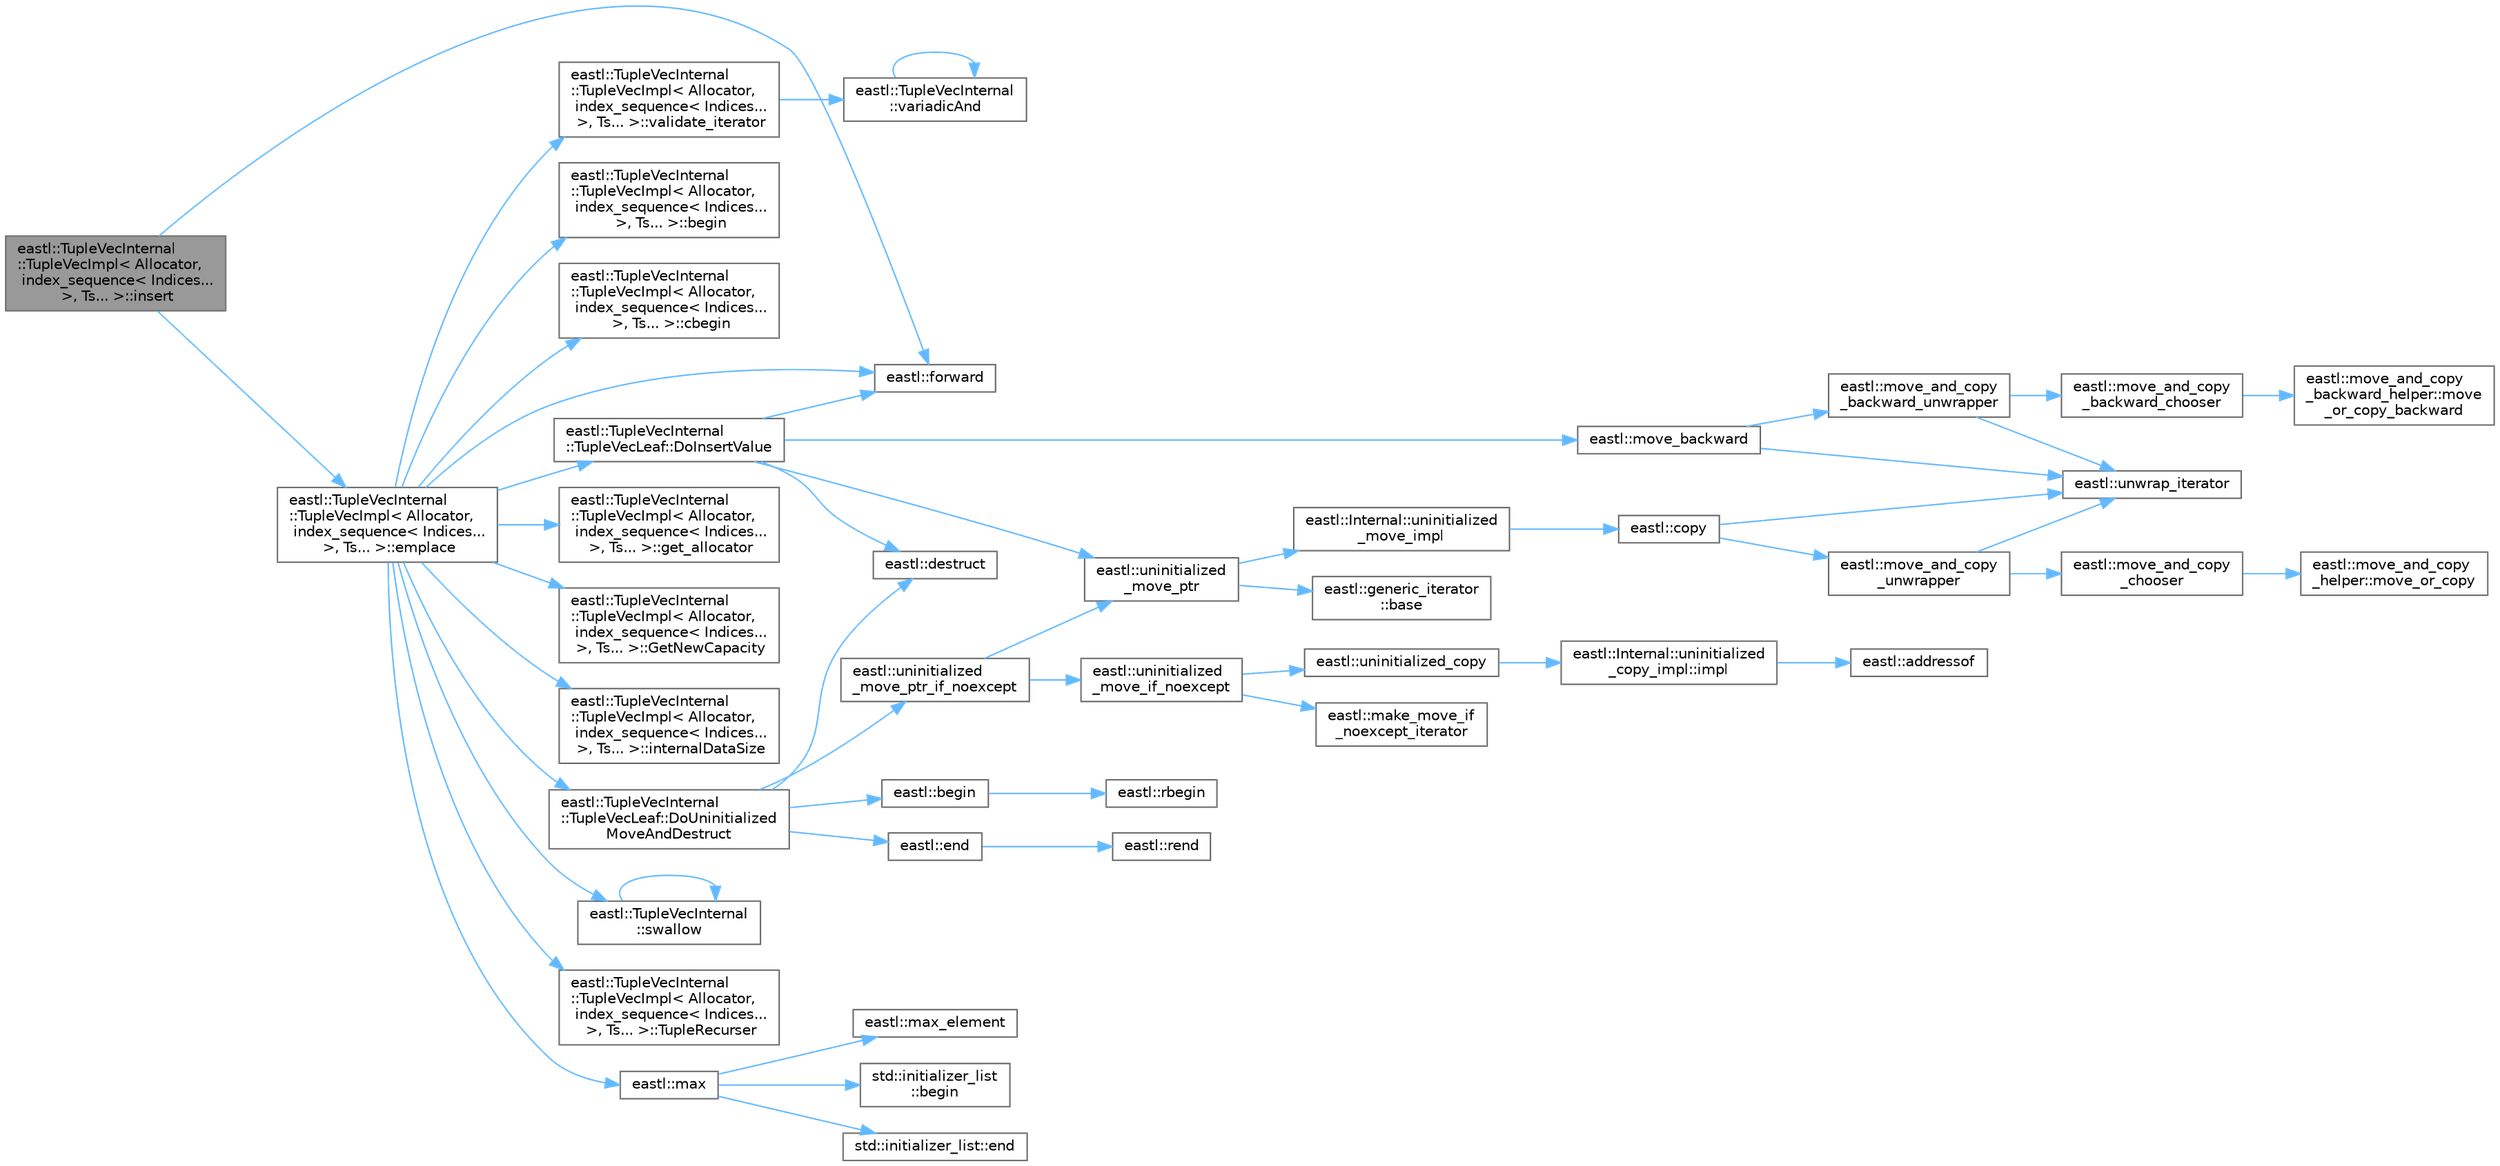 digraph "eastl::TupleVecInternal::TupleVecImpl&lt; Allocator, index_sequence&lt; Indices... &gt;, Ts... &gt;::insert"
{
 // LATEX_PDF_SIZE
  bgcolor="transparent";
  edge [fontname=Helvetica,fontsize=10,labelfontname=Helvetica,labelfontsize=10];
  node [fontname=Helvetica,fontsize=10,shape=box,height=0.2,width=0.4];
  rankdir="LR";
  Node1 [id="Node000001",label="eastl::TupleVecInternal\l::TupleVecImpl\< Allocator,\l index_sequence\< Indices...\l \>, Ts... \>::insert",height=0.2,width=0.4,color="gray40", fillcolor="grey60", style="filled", fontcolor="black",tooltip=" "];
  Node1 -> Node2 [id="edge50_Node000001_Node000002",color="steelblue1",style="solid",tooltip=" "];
  Node2 [id="Node000002",label="eastl::TupleVecInternal\l::TupleVecImpl\< Allocator,\l index_sequence\< Indices...\l \>, Ts... \>::emplace",height=0.2,width=0.4,color="grey40", fillcolor="white", style="filled",URL="$classeastl_1_1_tuple_vec_internal_1_1_tuple_vec_impl_3_01_allocator_00_01index__sequence_3_01_ina605da17158f3e74a30589a93af0e176.html#afcc3980481ef154c31415055974f0531",tooltip=" "];
  Node2 -> Node3 [id="edge51_Node000002_Node000003",color="steelblue1",style="solid",tooltip=" "];
  Node3 [id="Node000003",label="eastl::TupleVecInternal\l::TupleVecImpl\< Allocator,\l index_sequence\< Indices...\l \>, Ts... \>::begin",height=0.2,width=0.4,color="grey40", fillcolor="white", style="filled",URL="$classeastl_1_1_tuple_vec_internal_1_1_tuple_vec_impl_3_01_allocator_00_01index__sequence_3_01_ina605da17158f3e74a30589a93af0e176.html#a51c7519df4ad476e06a89281e4c4d0a9",tooltip=" "];
  Node2 -> Node4 [id="edge52_Node000002_Node000004",color="steelblue1",style="solid",tooltip=" "];
  Node4 [id="Node000004",label="eastl::TupleVecInternal\l::TupleVecImpl\< Allocator,\l index_sequence\< Indices...\l \>, Ts... \>::cbegin",height=0.2,width=0.4,color="grey40", fillcolor="white", style="filled",URL="$classeastl_1_1_tuple_vec_internal_1_1_tuple_vec_impl_3_01_allocator_00_01index__sequence_3_01_ina605da17158f3e74a30589a93af0e176.html#abeb262d0e2644fce7d7b0c1422217b09",tooltip=" "];
  Node2 -> Node5 [id="edge53_Node000002_Node000005",color="steelblue1",style="solid",tooltip=" "];
  Node5 [id="Node000005",label="eastl::TupleVecInternal\l::TupleVecLeaf::DoInsertValue",height=0.2,width=0.4,color="grey40", fillcolor="white", style="filled",URL="$structeastl_1_1_tuple_vec_internal_1_1_tuple_vec_leaf.html#a28ace296190c6d829e1b1d7f864b16c8",tooltip=" "];
  Node5 -> Node6 [id="edge54_Node000005_Node000006",color="steelblue1",style="solid",tooltip=" "];
  Node6 [id="Node000006",label="eastl::destruct",height=0.2,width=0.4,color="grey40", fillcolor="white", style="filled",URL="$namespaceeastl.html#abad37b6015ebddc85d5e9f116823805e",tooltip=" "];
  Node5 -> Node7 [id="edge55_Node000005_Node000007",color="steelblue1",style="solid",tooltip=" "];
  Node7 [id="Node000007",label="eastl::forward",height=0.2,width=0.4,color="grey40", fillcolor="white", style="filled",URL="$namespaceeastl.html#a36662e86289d74a927ced4b51496fce5",tooltip=" "];
  Node5 -> Node8 [id="edge56_Node000005_Node000008",color="steelblue1",style="solid",tooltip=" "];
  Node8 [id="Node000008",label="eastl::move_backward",height=0.2,width=0.4,color="grey40", fillcolor="white", style="filled",URL="$namespaceeastl.html#abe2a52cd846f3332a63197c957240b1c",tooltip=" "];
  Node8 -> Node9 [id="edge57_Node000008_Node000009",color="steelblue1",style="solid",tooltip=" "];
  Node9 [id="Node000009",label="eastl::move_and_copy\l_backward_unwrapper",height=0.2,width=0.4,color="grey40", fillcolor="white", style="filled",URL="$namespaceeastl.html#a56fe66c9daa100ad69dc4a025077621e",tooltip=" "];
  Node9 -> Node10 [id="edge58_Node000009_Node000010",color="steelblue1",style="solid",tooltip=" "];
  Node10 [id="Node000010",label="eastl::move_and_copy\l_backward_chooser",height=0.2,width=0.4,color="grey40", fillcolor="white", style="filled",URL="$namespaceeastl.html#a2c6f53395a2d3bbf86a492763ec8862d",tooltip=" "];
  Node10 -> Node11 [id="edge59_Node000010_Node000011",color="steelblue1",style="solid",tooltip=" "];
  Node11 [id="Node000011",label="eastl::move_and_copy\l_backward_helper::move\l_or_copy_backward",height=0.2,width=0.4,color="grey40", fillcolor="white", style="filled",URL="$structeastl_1_1move__and__copy__backward__helper.html#a35df939bc2be5eaa1eae030847c21ea2",tooltip=" "];
  Node9 -> Node12 [id="edge60_Node000009_Node000012",color="steelblue1",style="solid",tooltip=" "];
  Node12 [id="Node000012",label="eastl::unwrap_iterator",height=0.2,width=0.4,color="grey40", fillcolor="white", style="filled",URL="$namespaceeastl.html#a82f343209a121c16468a124327e2d303",tooltip=" "];
  Node8 -> Node12 [id="edge61_Node000008_Node000012",color="steelblue1",style="solid",tooltip=" "];
  Node5 -> Node13 [id="edge62_Node000005_Node000013",color="steelblue1",style="solid",tooltip=" "];
  Node13 [id="Node000013",label="eastl::uninitialized\l_move_ptr",height=0.2,width=0.4,color="grey40", fillcolor="white", style="filled",URL="$namespaceeastl.html#a76265465aaa3250193df2989fa8510c3",tooltip=" "];
  Node13 -> Node14 [id="edge63_Node000013_Node000014",color="steelblue1",style="solid",tooltip=" "];
  Node14 [id="Node000014",label="eastl::generic_iterator\l::base",height=0.2,width=0.4,color="grey40", fillcolor="white", style="filled",URL="$classeastl_1_1generic__iterator.html#ac1625ac7a8793136159abac2415d8153",tooltip=" "];
  Node13 -> Node15 [id="edge64_Node000013_Node000015",color="steelblue1",style="solid",tooltip=" "];
  Node15 [id="Node000015",label="eastl::Internal::uninitialized\l_move_impl",height=0.2,width=0.4,color="grey40", fillcolor="white", style="filled",URL="$namespaceeastl_1_1_internal.html#a6944a12c50c03d2a90c0b7289a35e272",tooltip=" "];
  Node15 -> Node16 [id="edge65_Node000015_Node000016",color="steelblue1",style="solid",tooltip=" "];
  Node16 [id="Node000016",label="eastl::copy",height=0.2,width=0.4,color="grey40", fillcolor="white", style="filled",URL="$namespaceeastl.html#a3df94cc41821710012e6719792d30db3",tooltip=" "];
  Node16 -> Node17 [id="edge66_Node000016_Node000017",color="steelblue1",style="solid",tooltip=" "];
  Node17 [id="Node000017",label="eastl::move_and_copy\l_unwrapper",height=0.2,width=0.4,color="grey40", fillcolor="white", style="filled",URL="$namespaceeastl.html#a661e609e51ae177a723acb076d9fcb52",tooltip=" "];
  Node17 -> Node18 [id="edge67_Node000017_Node000018",color="steelblue1",style="solid",tooltip=" "];
  Node18 [id="Node000018",label="eastl::move_and_copy\l_chooser",height=0.2,width=0.4,color="grey40", fillcolor="white", style="filled",URL="$namespaceeastl.html#a69a59b58a0b86c06c81fd89a94cff90d",tooltip=" "];
  Node18 -> Node19 [id="edge68_Node000018_Node000019",color="steelblue1",style="solid",tooltip=" "];
  Node19 [id="Node000019",label="eastl::move_and_copy\l_helper::move_or_copy",height=0.2,width=0.4,color="grey40", fillcolor="white", style="filled",URL="$structeastl_1_1move__and__copy__helper.html#aa9de7d135fbe5ddb02a94513283cf77b",tooltip=" "];
  Node17 -> Node12 [id="edge69_Node000017_Node000012",color="steelblue1",style="solid",tooltip=" "];
  Node16 -> Node12 [id="edge70_Node000016_Node000012",color="steelblue1",style="solid",tooltip=" "];
  Node2 -> Node20 [id="edge71_Node000002_Node000020",color="steelblue1",style="solid",tooltip=" "];
  Node20 [id="Node000020",label="eastl::TupleVecInternal\l::TupleVecLeaf::DoUninitialized\lMoveAndDestruct",height=0.2,width=0.4,color="grey40", fillcolor="white", style="filled",URL="$structeastl_1_1_tuple_vec_internal_1_1_tuple_vec_leaf.html#a98bf5f0436a416e806933480a59f4f72",tooltip=" "];
  Node20 -> Node21 [id="edge72_Node000020_Node000021",color="steelblue1",style="solid",tooltip=" "];
  Node21 [id="Node000021",label="eastl::begin",height=0.2,width=0.4,color="grey40", fillcolor="white", style="filled",URL="$namespaceeastl.html#a5416077556bbc43ecf1cdbab7b44c386",tooltip=" "];
  Node21 -> Node22 [id="edge73_Node000021_Node000022",color="steelblue1",style="solid",tooltip=" "];
  Node22 [id="Node000022",label="eastl::rbegin",height=0.2,width=0.4,color="grey40", fillcolor="white", style="filled",URL="$namespaceeastl.html#a9ba06f406320b604f73c79812da2e3c4",tooltip=" "];
  Node20 -> Node6 [id="edge74_Node000020_Node000006",color="steelblue1",style="solid",tooltip=" "];
  Node20 -> Node23 [id="edge75_Node000020_Node000023",color="steelblue1",style="solid",tooltip=" "];
  Node23 [id="Node000023",label="eastl::end",height=0.2,width=0.4,color="grey40", fillcolor="white", style="filled",URL="$namespaceeastl.html#a015a7329c4b84d454b87496532739b69",tooltip=" "];
  Node23 -> Node24 [id="edge76_Node000023_Node000024",color="steelblue1",style="solid",tooltip=" "];
  Node24 [id="Node000024",label="eastl::rend",height=0.2,width=0.4,color="grey40", fillcolor="white", style="filled",URL="$namespaceeastl.html#ac08b3f3f0eb349df6dc6475d5c8df724",tooltip=" "];
  Node20 -> Node25 [id="edge77_Node000020_Node000025",color="steelblue1",style="solid",tooltip=" "];
  Node25 [id="Node000025",label="eastl::uninitialized\l_move_ptr_if_noexcept",height=0.2,width=0.4,color="grey40", fillcolor="white", style="filled",URL="$namespaceeastl.html#a690f7111bdfc21367b332682116d5147",tooltip=" "];
  Node25 -> Node26 [id="edge78_Node000025_Node000026",color="steelblue1",style="solid",tooltip=" "];
  Node26 [id="Node000026",label="eastl::uninitialized\l_move_if_noexcept",height=0.2,width=0.4,color="grey40", fillcolor="white", style="filled",URL="$namespaceeastl.html#a0d53e3f0d385ed2affb6e55b91ca27c1",tooltip=" "];
  Node26 -> Node27 [id="edge79_Node000026_Node000027",color="steelblue1",style="solid",tooltip=" "];
  Node27 [id="Node000027",label="eastl::make_move_if\l_noexcept_iterator",height=0.2,width=0.4,color="grey40", fillcolor="white", style="filled",URL="$namespaceeastl.html#a222ebe5e304f7c8ec34c244b3e1b5b37",tooltip=" "];
  Node26 -> Node28 [id="edge80_Node000026_Node000028",color="steelblue1",style="solid",tooltip=" "];
  Node28 [id="Node000028",label="eastl::uninitialized_copy",height=0.2,width=0.4,color="grey40", fillcolor="white", style="filled",URL="$namespaceeastl.html#a8fbae45eba1ae51d58a8f1e701287e7e",tooltip=" "];
  Node28 -> Node29 [id="edge81_Node000028_Node000029",color="steelblue1",style="solid",tooltip=" "];
  Node29 [id="Node000029",label="eastl::Internal::uninitialized\l_copy_impl::impl",height=0.2,width=0.4,color="grey40", fillcolor="white", style="filled",URL="$structeastl_1_1_internal_1_1uninitialized__copy__impl.html#a19d3afee35d55d882ff56d1ecbb5b6de",tooltip=" "];
  Node29 -> Node30 [id="edge82_Node000029_Node000030",color="steelblue1",style="solid",tooltip=" "];
  Node30 [id="Node000030",label="eastl::addressof",height=0.2,width=0.4,color="grey40", fillcolor="white", style="filled",URL="$namespaceeastl.html#a647701874f427998c0c9aa5cba5a8d24",tooltip=" "];
  Node25 -> Node13 [id="edge83_Node000025_Node000013",color="steelblue1",style="solid",tooltip=" "];
  Node2 -> Node7 [id="edge84_Node000002_Node000007",color="steelblue1",style="solid",tooltip=" "];
  Node2 -> Node31 [id="edge85_Node000002_Node000031",color="steelblue1",style="solid",tooltip=" "];
  Node31 [id="Node000031",label="eastl::TupleVecInternal\l::TupleVecImpl\< Allocator,\l index_sequence\< Indices...\l \>, Ts... \>::get_allocator",height=0.2,width=0.4,color="grey40", fillcolor="white", style="filled",URL="$classeastl_1_1_tuple_vec_internal_1_1_tuple_vec_impl_3_01_allocator_00_01index__sequence_3_01_ina605da17158f3e74a30589a93af0e176.html#acfe25376c6c66d6592e73f83fbab5920",tooltip=" "];
  Node2 -> Node32 [id="edge86_Node000002_Node000032",color="steelblue1",style="solid",tooltip=" "];
  Node32 [id="Node000032",label="eastl::TupleVecInternal\l::TupleVecImpl\< Allocator,\l index_sequence\< Indices...\l \>, Ts... \>::GetNewCapacity",height=0.2,width=0.4,color="grey40", fillcolor="white", style="filled",URL="$classeastl_1_1_tuple_vec_internal_1_1_tuple_vec_impl_3_01_allocator_00_01index__sequence_3_01_ina605da17158f3e74a30589a93af0e176.html#afecc3be64db4e7f915602c9c97f1f52a",tooltip=" "];
  Node2 -> Node33 [id="edge87_Node000002_Node000033",color="steelblue1",style="solid",tooltip=" "];
  Node33 [id="Node000033",label="eastl::TupleVecInternal\l::TupleVecImpl\< Allocator,\l index_sequence\< Indices...\l \>, Ts... \>::internalDataSize",height=0.2,width=0.4,color="grey40", fillcolor="white", style="filled",URL="$classeastl_1_1_tuple_vec_internal_1_1_tuple_vec_impl_3_01_allocator_00_01index__sequence_3_01_ina605da17158f3e74a30589a93af0e176.html#a0a6ac0475639f22d4da7f5c82b35a901",tooltip=" "];
  Node2 -> Node34 [id="edge88_Node000002_Node000034",color="steelblue1",style="solid",tooltip=" "];
  Node34 [id="Node000034",label="eastl::max",height=0.2,width=0.4,color="grey40", fillcolor="white", style="filled",URL="$namespaceeastl.html#a28d9f497298ddf4db14c4edd04755723",tooltip=" "];
  Node34 -> Node35 [id="edge89_Node000034_Node000035",color="steelblue1",style="solid",tooltip=" "];
  Node35 [id="Node000035",label="std::initializer_list\l::begin",height=0.2,width=0.4,color="grey40", fillcolor="white", style="filled",URL="$classstd_1_1initializer__list.html#a9764f0e67f30359f99762af6f8c2e401",tooltip=" "];
  Node34 -> Node36 [id="edge90_Node000034_Node000036",color="steelblue1",style="solid",tooltip=" "];
  Node36 [id="Node000036",label="std::initializer_list::end",height=0.2,width=0.4,color="grey40", fillcolor="white", style="filled",URL="$classstd_1_1initializer__list.html#ae81976034149945787979d065b5bbbec",tooltip=" "];
  Node34 -> Node37 [id="edge91_Node000034_Node000037",color="steelblue1",style="solid",tooltip=" "];
  Node37 [id="Node000037",label="eastl::max_element",height=0.2,width=0.4,color="grey40", fillcolor="white", style="filled",URL="$namespaceeastl.html#a67790e525d03d82f4fd8192be39c6ac4",tooltip=" "];
  Node2 -> Node38 [id="edge92_Node000002_Node000038",color="steelblue1",style="solid",tooltip=" "];
  Node38 [id="Node000038",label="eastl::TupleVecInternal\l::swallow",height=0.2,width=0.4,color="grey40", fillcolor="white", style="filled",URL="$namespaceeastl_1_1_tuple_vec_internal.html#a409490ea519a2dcb90622c501135b40a",tooltip=" "];
  Node38 -> Node38 [id="edge93_Node000038_Node000038",color="steelblue1",style="solid",tooltip=" "];
  Node2 -> Node39 [id="edge94_Node000002_Node000039",color="steelblue1",style="solid",tooltip=" "];
  Node39 [id="Node000039",label="eastl::TupleVecInternal\l::TupleVecImpl\< Allocator,\l index_sequence\< Indices...\l \>, Ts... \>::TupleRecurser",height=0.2,width=0.4,color="grey40", fillcolor="white", style="filled",URL="$classeastl_1_1_tuple_vec_internal_1_1_tuple_vec_impl_3_01_allocator_00_01index__sequence_3_01_ina605da17158f3e74a30589a93af0e176.html#a447a21d79fdaf8d7653d2045f9531f4d",tooltip=" "];
  Node2 -> Node40 [id="edge95_Node000002_Node000040",color="steelblue1",style="solid",tooltip=" "];
  Node40 [id="Node000040",label="eastl::TupleVecInternal\l::TupleVecImpl\< Allocator,\l index_sequence\< Indices...\l \>, Ts... \>::validate_iterator",height=0.2,width=0.4,color="grey40", fillcolor="white", style="filled",URL="$classeastl_1_1_tuple_vec_internal_1_1_tuple_vec_impl_3_01_allocator_00_01index__sequence_3_01_ina605da17158f3e74a30589a93af0e176.html#addc30acc1844c9c7096536e40974b397",tooltip=" "];
  Node40 -> Node41 [id="edge96_Node000040_Node000041",color="steelblue1",style="solid",tooltip=" "];
  Node41 [id="Node000041",label="eastl::TupleVecInternal\l::variadicAnd",height=0.2,width=0.4,color="grey40", fillcolor="white", style="filled",URL="$namespaceeastl_1_1_tuple_vec_internal.html#a3f980bb9d39b9bb75a26d7f358de3fc4",tooltip=" "];
  Node41 -> Node41 [id="edge97_Node000041_Node000041",color="steelblue1",style="solid",tooltip=" "];
  Node1 -> Node7 [id="edge98_Node000001_Node000007",color="steelblue1",style="solid",tooltip=" "];
}
